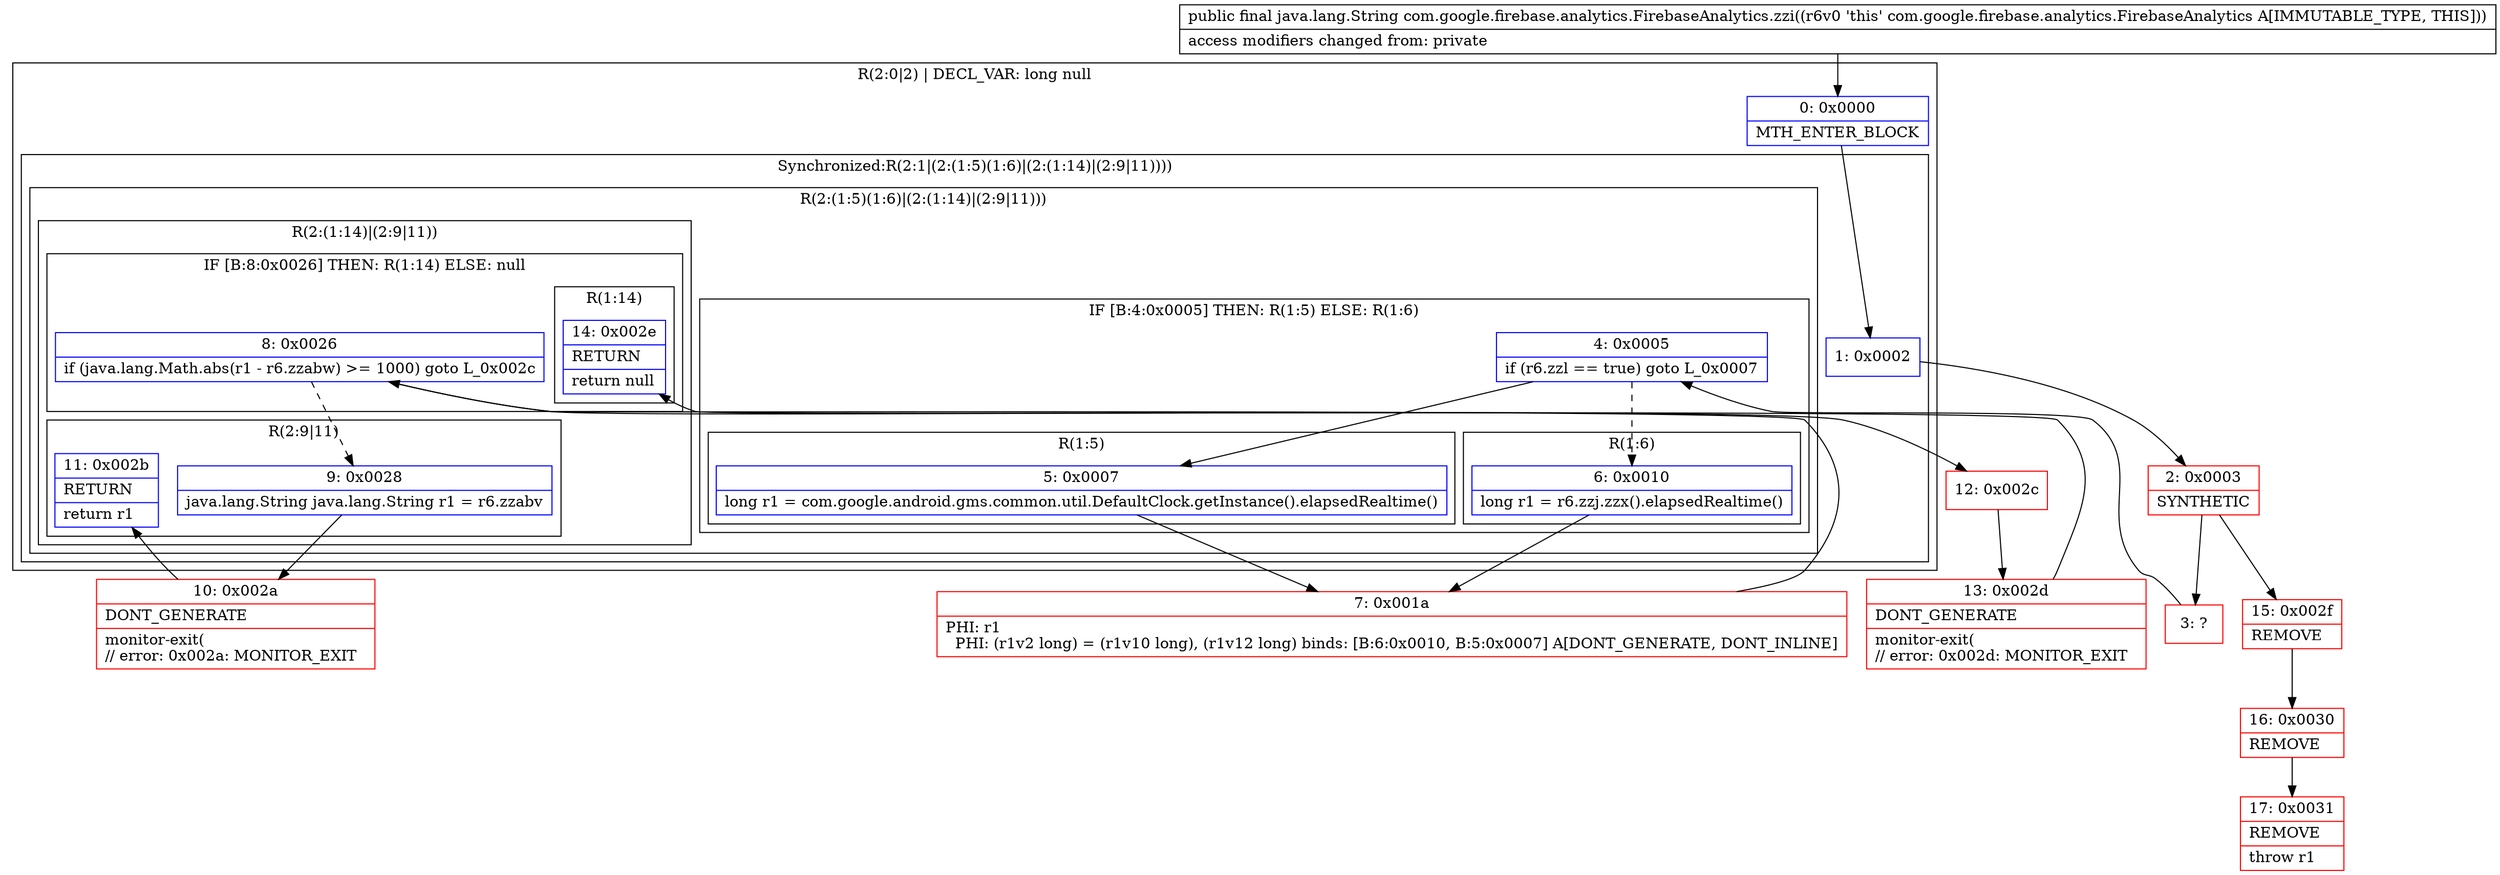 digraph "CFG forcom.google.firebase.analytics.FirebaseAnalytics.zzi()Ljava\/lang\/String;" {
subgraph cluster_Region_1795193657 {
label = "R(2:0|2) | DECL_VAR: long null\l";
node [shape=record,color=blue];
Node_0 [shape=record,label="{0\:\ 0x0000|MTH_ENTER_BLOCK\l}"];
subgraph cluster_SynchronizedRegion_1375794776 {
label = "Synchronized:R(2:1|(2:(1:5)(1:6)|(2:(1:14)|(2:9|11))))";
node [shape=record,color=blue];
Node_1 [shape=record,label="{1\:\ 0x0002}"];
subgraph cluster_Region_18847382 {
label = "R(2:(1:5)(1:6)|(2:(1:14)|(2:9|11)))";
node [shape=record,color=blue];
subgraph cluster_IfRegion_811448228 {
label = "IF [B:4:0x0005] THEN: R(1:5) ELSE: R(1:6)";
node [shape=record,color=blue];
Node_4 [shape=record,label="{4\:\ 0x0005|if (r6.zzl == true) goto L_0x0007\l}"];
subgraph cluster_Region_821065757 {
label = "R(1:5)";
node [shape=record,color=blue];
Node_5 [shape=record,label="{5\:\ 0x0007|long r1 = com.google.android.gms.common.util.DefaultClock.getInstance().elapsedRealtime()\l}"];
}
subgraph cluster_Region_150312783 {
label = "R(1:6)";
node [shape=record,color=blue];
Node_6 [shape=record,label="{6\:\ 0x0010|long r1 = r6.zzj.zzx().elapsedRealtime()\l}"];
}
}
subgraph cluster_Region_1483528997 {
label = "R(2:(1:14)|(2:9|11))";
node [shape=record,color=blue];
subgraph cluster_IfRegion_218842182 {
label = "IF [B:8:0x0026] THEN: R(1:14) ELSE: null";
node [shape=record,color=blue];
Node_8 [shape=record,label="{8\:\ 0x0026|if (java.lang.Math.abs(r1 \- r6.zzabw) \>= 1000) goto L_0x002c\l}"];
subgraph cluster_Region_1893582935 {
label = "R(1:14)";
node [shape=record,color=blue];
Node_14 [shape=record,label="{14\:\ 0x002e|RETURN\l|return null\l}"];
}
}
subgraph cluster_Region_1412460830 {
label = "R(2:9|11)";
node [shape=record,color=blue];
Node_9 [shape=record,label="{9\:\ 0x0028|java.lang.String java.lang.String r1 = r6.zzabv\l}"];
Node_11 [shape=record,label="{11\:\ 0x002b|RETURN\l|return r1\l}"];
}
}
}
}
}
Node_2 [shape=record,color=red,label="{2\:\ 0x0003|SYNTHETIC\l}"];
Node_3 [shape=record,color=red,label="{3\:\ ?}"];
Node_7 [shape=record,color=red,label="{7\:\ 0x001a|PHI: r1 \l  PHI: (r1v2 long) = (r1v10 long), (r1v12 long) binds: [B:6:0x0010, B:5:0x0007] A[DONT_GENERATE, DONT_INLINE]\l}"];
Node_10 [shape=record,color=red,label="{10\:\ 0x002a|DONT_GENERATE\l|monitor\-exit(\l\/\/ error: 0x002a: MONITOR_EXIT  \l}"];
Node_12 [shape=record,color=red,label="{12\:\ 0x002c}"];
Node_13 [shape=record,color=red,label="{13\:\ 0x002d|DONT_GENERATE\l|monitor\-exit(\l\/\/ error: 0x002d: MONITOR_EXIT  \l}"];
Node_15 [shape=record,color=red,label="{15\:\ 0x002f|REMOVE\l}"];
Node_16 [shape=record,color=red,label="{16\:\ 0x0030|REMOVE\l}"];
Node_17 [shape=record,color=red,label="{17\:\ 0x0031|REMOVE\l|throw r1\l}"];
MethodNode[shape=record,label="{public final java.lang.String com.google.firebase.analytics.FirebaseAnalytics.zzi((r6v0 'this' com.google.firebase.analytics.FirebaseAnalytics A[IMMUTABLE_TYPE, THIS]))  | access modifiers changed from: private\l}"];
MethodNode -> Node_0;
Node_0 -> Node_1;
Node_1 -> Node_2;
Node_4 -> Node_5;
Node_4 -> Node_6[style=dashed];
Node_5 -> Node_7;
Node_6 -> Node_7;
Node_8 -> Node_9[style=dashed];
Node_8 -> Node_12;
Node_9 -> Node_10;
Node_2 -> Node_3;
Node_2 -> Node_15;
Node_3 -> Node_4;
Node_7 -> Node_8;
Node_10 -> Node_11;
Node_12 -> Node_13;
Node_13 -> Node_14;
Node_15 -> Node_16;
Node_16 -> Node_17;
}

